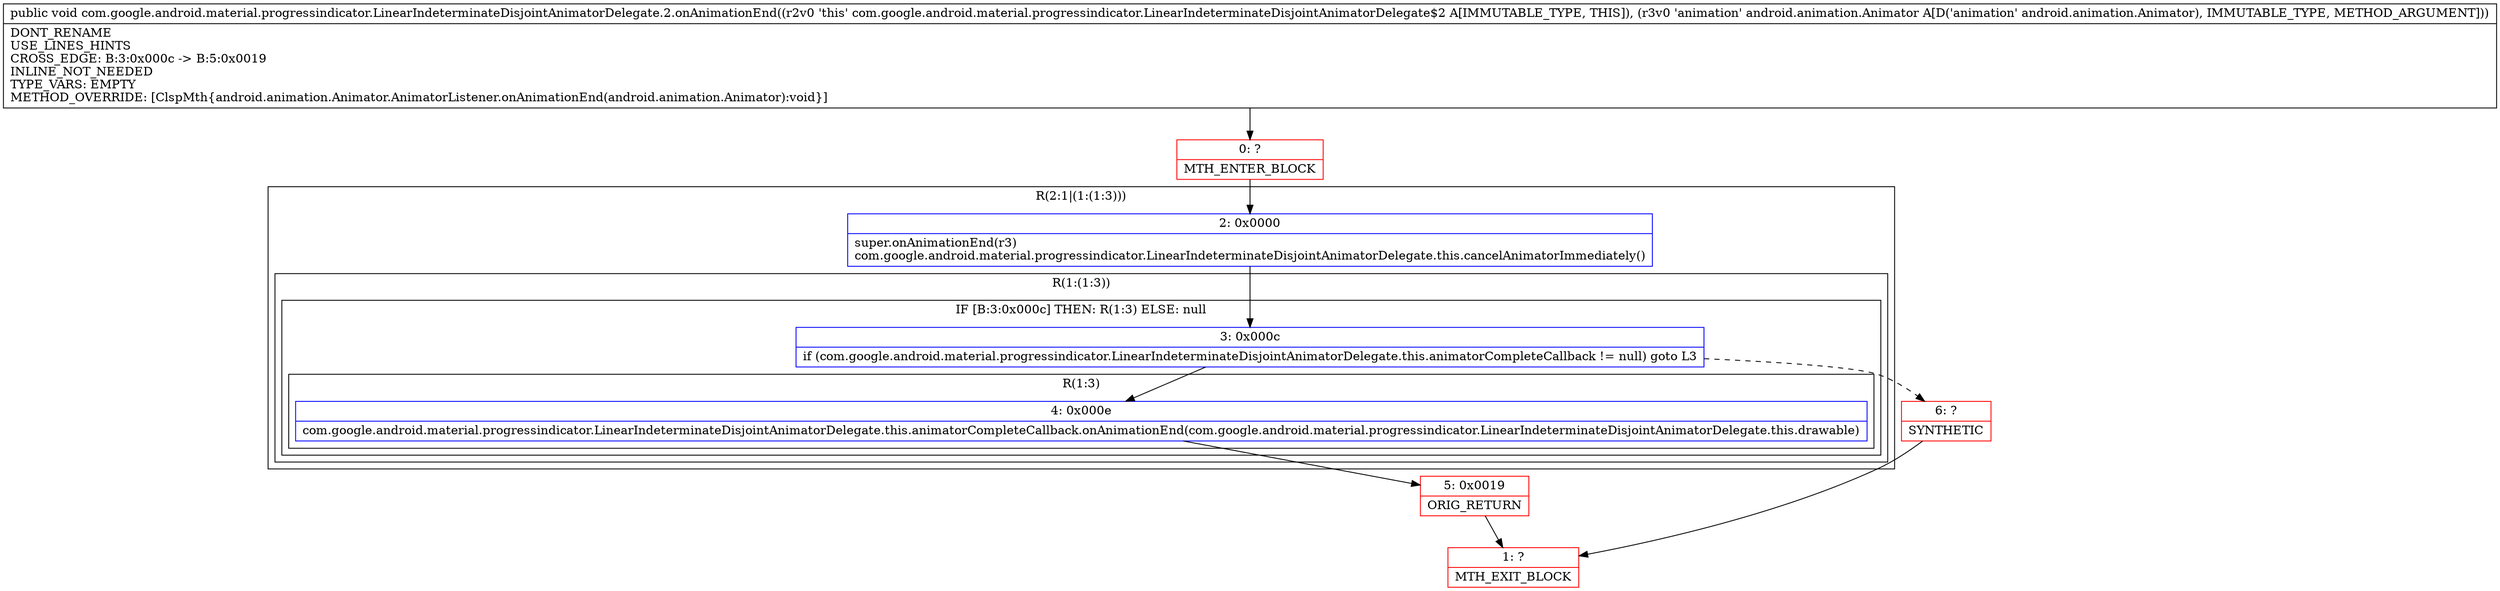 digraph "CFG forcom.google.android.material.progressindicator.LinearIndeterminateDisjointAnimatorDelegate.2.onAnimationEnd(Landroid\/animation\/Animator;)V" {
subgraph cluster_Region_237312887 {
label = "R(2:1|(1:(1:3)))";
node [shape=record,color=blue];
Node_2 [shape=record,label="{2\:\ 0x0000|super.onAnimationEnd(r3)\lcom.google.android.material.progressindicator.LinearIndeterminateDisjointAnimatorDelegate.this.cancelAnimatorImmediately()\l}"];
subgraph cluster_Region_17560744 {
label = "R(1:(1:3))";
node [shape=record,color=blue];
subgraph cluster_IfRegion_1498932909 {
label = "IF [B:3:0x000c] THEN: R(1:3) ELSE: null";
node [shape=record,color=blue];
Node_3 [shape=record,label="{3\:\ 0x000c|if (com.google.android.material.progressindicator.LinearIndeterminateDisjointAnimatorDelegate.this.animatorCompleteCallback != null) goto L3\l}"];
subgraph cluster_Region_612704744 {
label = "R(1:3)";
node [shape=record,color=blue];
Node_4 [shape=record,label="{4\:\ 0x000e|com.google.android.material.progressindicator.LinearIndeterminateDisjointAnimatorDelegate.this.animatorCompleteCallback.onAnimationEnd(com.google.android.material.progressindicator.LinearIndeterminateDisjointAnimatorDelegate.this.drawable)\l}"];
}
}
}
}
Node_0 [shape=record,color=red,label="{0\:\ ?|MTH_ENTER_BLOCK\l}"];
Node_5 [shape=record,color=red,label="{5\:\ 0x0019|ORIG_RETURN\l}"];
Node_1 [shape=record,color=red,label="{1\:\ ?|MTH_EXIT_BLOCK\l}"];
Node_6 [shape=record,color=red,label="{6\:\ ?|SYNTHETIC\l}"];
MethodNode[shape=record,label="{public void com.google.android.material.progressindicator.LinearIndeterminateDisjointAnimatorDelegate.2.onAnimationEnd((r2v0 'this' com.google.android.material.progressindicator.LinearIndeterminateDisjointAnimatorDelegate$2 A[IMMUTABLE_TYPE, THIS]), (r3v0 'animation' android.animation.Animator A[D('animation' android.animation.Animator), IMMUTABLE_TYPE, METHOD_ARGUMENT]))  | DONT_RENAME\lUSE_LINES_HINTS\lCROSS_EDGE: B:3:0x000c \-\> B:5:0x0019\lINLINE_NOT_NEEDED\lTYPE_VARS: EMPTY\lMETHOD_OVERRIDE: [ClspMth\{android.animation.Animator.AnimatorListener.onAnimationEnd(android.animation.Animator):void\}]\l}"];
MethodNode -> Node_0;Node_2 -> Node_3;
Node_3 -> Node_4;
Node_3 -> Node_6[style=dashed];
Node_4 -> Node_5;
Node_0 -> Node_2;
Node_5 -> Node_1;
Node_6 -> Node_1;
}

